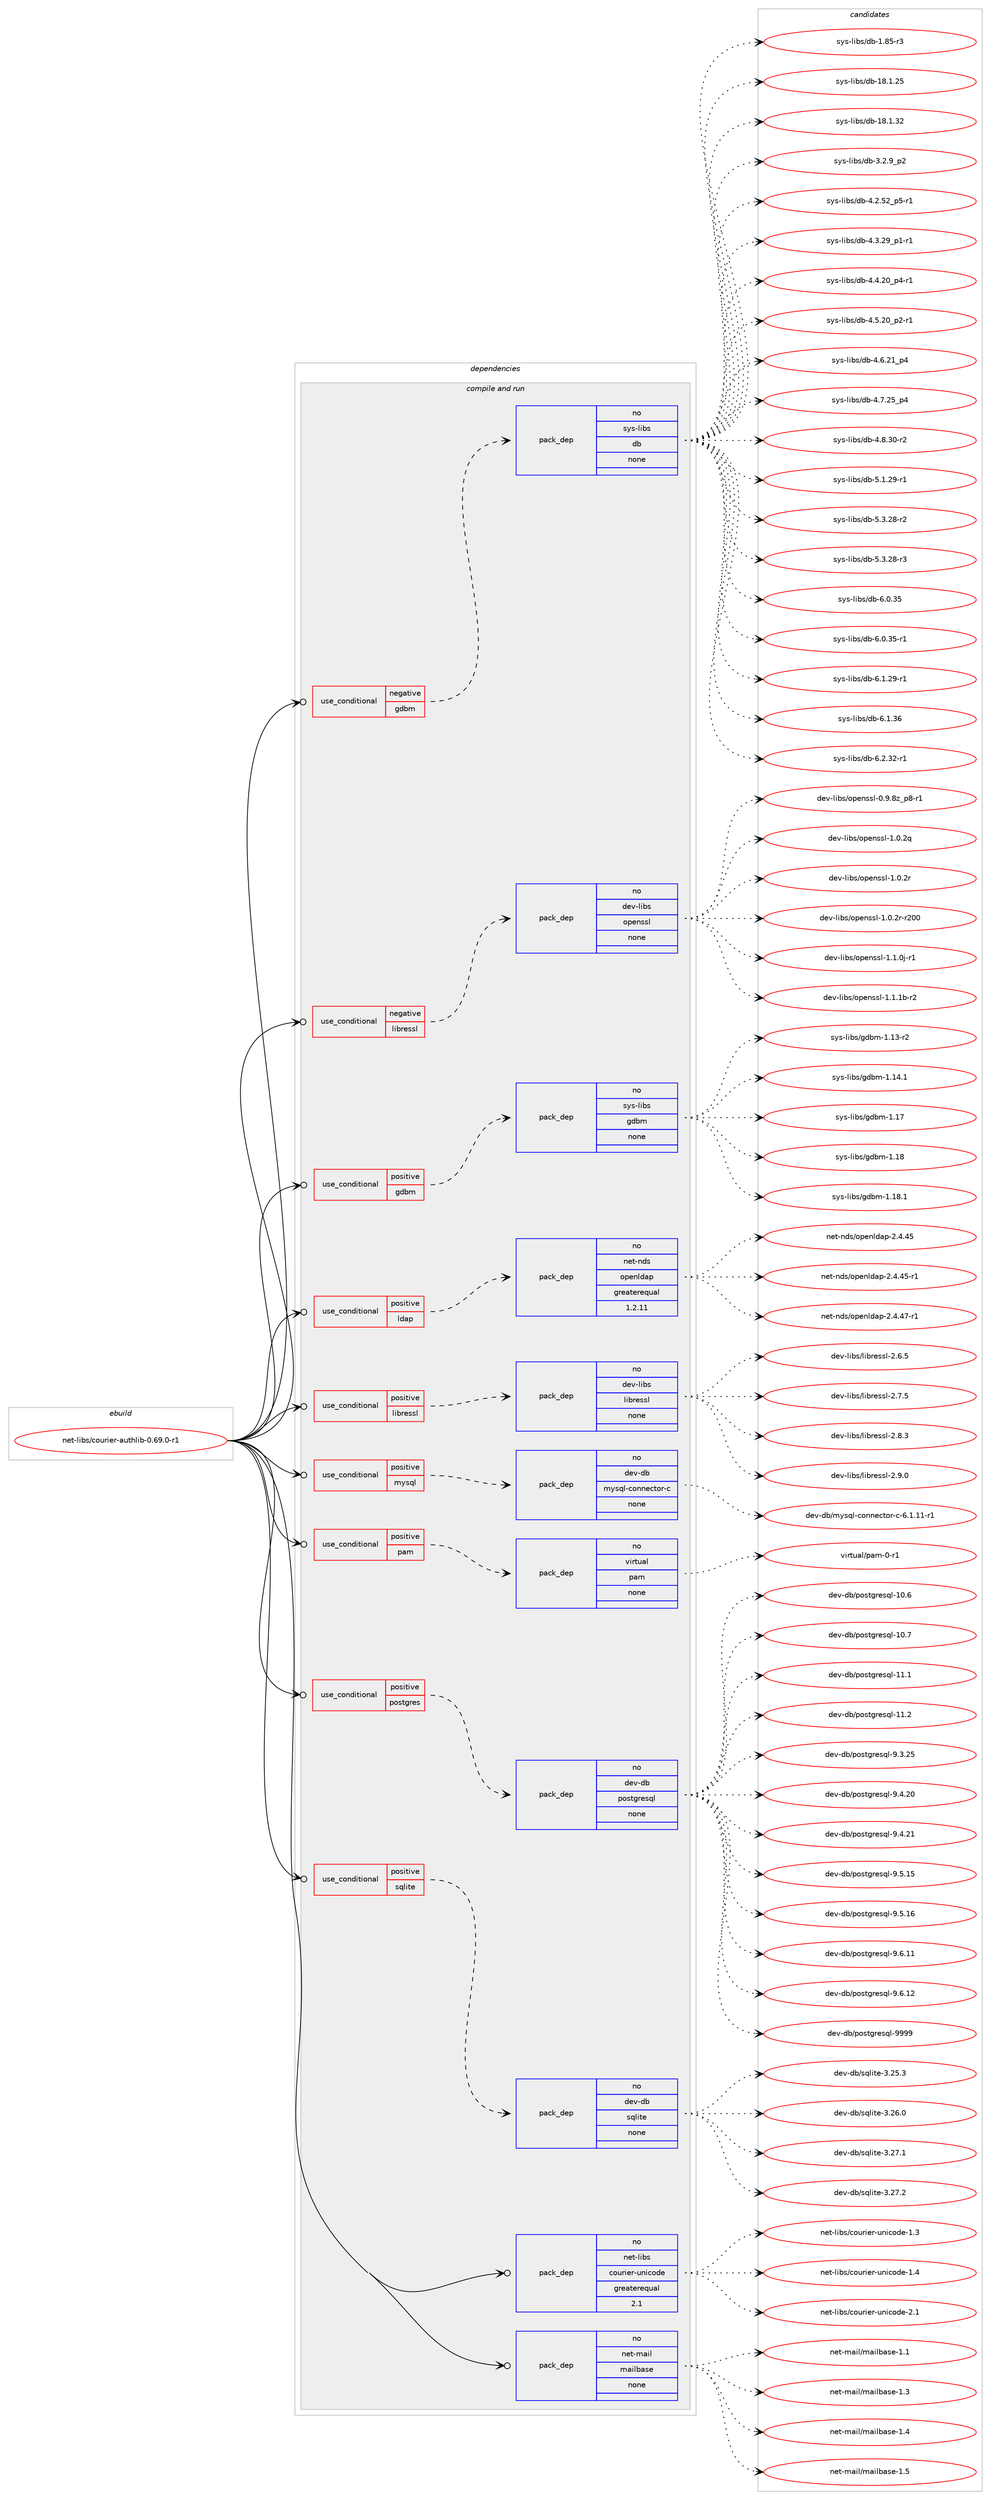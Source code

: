 digraph prolog {

# *************
# Graph options
# *************

newrank=true;
concentrate=true;
compound=true;
graph [rankdir=LR,fontname=Helvetica,fontsize=10,ranksep=1.5];#, ranksep=2.5, nodesep=0.2];
edge  [arrowhead=vee];
node  [fontname=Helvetica,fontsize=10];

# **********
# The ebuild
# **********

subgraph cluster_leftcol {
color=gray;
rank=same;
label=<<i>ebuild</i>>;
id [label="net-libs/courier-authlib-0.69.0-r1", color=red, width=4, href="../net-libs/courier-authlib-0.69.0-r1.svg"];
}

# ****************
# The dependencies
# ****************

subgraph cluster_midcol {
color=gray;
label=<<i>dependencies</i>>;
subgraph cluster_compile {
fillcolor="#eeeeee";
style=filled;
label=<<i>compile</i>>;
}
subgraph cluster_compileandrun {
fillcolor="#eeeeee";
style=filled;
label=<<i>compile and run</i>>;
subgraph cond445875 {
dependency1658116 [label=<<TABLE BORDER="0" CELLBORDER="1" CELLSPACING="0" CELLPADDING="4"><TR><TD ROWSPAN="3" CELLPADDING="10">use_conditional</TD></TR><TR><TD>negative</TD></TR><TR><TD>gdbm</TD></TR></TABLE>>, shape=none, color=red];
subgraph pack1185370 {
dependency1658117 [label=<<TABLE BORDER="0" CELLBORDER="1" CELLSPACING="0" CELLPADDING="4" WIDTH="220"><TR><TD ROWSPAN="6" CELLPADDING="30">pack_dep</TD></TR><TR><TD WIDTH="110">no</TD></TR><TR><TD>sys-libs</TD></TR><TR><TD>db</TD></TR><TR><TD>none</TD></TR><TR><TD></TD></TR></TABLE>>, shape=none, color=blue];
}
dependency1658116:e -> dependency1658117:w [weight=20,style="dashed",arrowhead="vee"];
}
id:e -> dependency1658116:w [weight=20,style="solid",arrowhead="odotvee"];
subgraph cond445876 {
dependency1658118 [label=<<TABLE BORDER="0" CELLBORDER="1" CELLSPACING="0" CELLPADDING="4"><TR><TD ROWSPAN="3" CELLPADDING="10">use_conditional</TD></TR><TR><TD>negative</TD></TR><TR><TD>libressl</TD></TR></TABLE>>, shape=none, color=red];
subgraph pack1185371 {
dependency1658119 [label=<<TABLE BORDER="0" CELLBORDER="1" CELLSPACING="0" CELLPADDING="4" WIDTH="220"><TR><TD ROWSPAN="6" CELLPADDING="30">pack_dep</TD></TR><TR><TD WIDTH="110">no</TD></TR><TR><TD>dev-libs</TD></TR><TR><TD>openssl</TD></TR><TR><TD>none</TD></TR><TR><TD></TD></TR></TABLE>>, shape=none, color=blue];
}
dependency1658118:e -> dependency1658119:w [weight=20,style="dashed",arrowhead="vee"];
}
id:e -> dependency1658118:w [weight=20,style="solid",arrowhead="odotvee"];
subgraph cond445877 {
dependency1658120 [label=<<TABLE BORDER="0" CELLBORDER="1" CELLSPACING="0" CELLPADDING="4"><TR><TD ROWSPAN="3" CELLPADDING="10">use_conditional</TD></TR><TR><TD>positive</TD></TR><TR><TD>gdbm</TD></TR></TABLE>>, shape=none, color=red];
subgraph pack1185372 {
dependency1658121 [label=<<TABLE BORDER="0" CELLBORDER="1" CELLSPACING="0" CELLPADDING="4" WIDTH="220"><TR><TD ROWSPAN="6" CELLPADDING="30">pack_dep</TD></TR><TR><TD WIDTH="110">no</TD></TR><TR><TD>sys-libs</TD></TR><TR><TD>gdbm</TD></TR><TR><TD>none</TD></TR><TR><TD></TD></TR></TABLE>>, shape=none, color=blue];
}
dependency1658120:e -> dependency1658121:w [weight=20,style="dashed",arrowhead="vee"];
}
id:e -> dependency1658120:w [weight=20,style="solid",arrowhead="odotvee"];
subgraph cond445878 {
dependency1658122 [label=<<TABLE BORDER="0" CELLBORDER="1" CELLSPACING="0" CELLPADDING="4"><TR><TD ROWSPAN="3" CELLPADDING="10">use_conditional</TD></TR><TR><TD>positive</TD></TR><TR><TD>ldap</TD></TR></TABLE>>, shape=none, color=red];
subgraph pack1185373 {
dependency1658123 [label=<<TABLE BORDER="0" CELLBORDER="1" CELLSPACING="0" CELLPADDING="4" WIDTH="220"><TR><TD ROWSPAN="6" CELLPADDING="30">pack_dep</TD></TR><TR><TD WIDTH="110">no</TD></TR><TR><TD>net-nds</TD></TR><TR><TD>openldap</TD></TR><TR><TD>greaterequal</TD></TR><TR><TD>1.2.11</TD></TR></TABLE>>, shape=none, color=blue];
}
dependency1658122:e -> dependency1658123:w [weight=20,style="dashed",arrowhead="vee"];
}
id:e -> dependency1658122:w [weight=20,style="solid",arrowhead="odotvee"];
subgraph cond445879 {
dependency1658124 [label=<<TABLE BORDER="0" CELLBORDER="1" CELLSPACING="0" CELLPADDING="4"><TR><TD ROWSPAN="3" CELLPADDING="10">use_conditional</TD></TR><TR><TD>positive</TD></TR><TR><TD>libressl</TD></TR></TABLE>>, shape=none, color=red];
subgraph pack1185374 {
dependency1658125 [label=<<TABLE BORDER="0" CELLBORDER="1" CELLSPACING="0" CELLPADDING="4" WIDTH="220"><TR><TD ROWSPAN="6" CELLPADDING="30">pack_dep</TD></TR><TR><TD WIDTH="110">no</TD></TR><TR><TD>dev-libs</TD></TR><TR><TD>libressl</TD></TR><TR><TD>none</TD></TR><TR><TD></TD></TR></TABLE>>, shape=none, color=blue];
}
dependency1658124:e -> dependency1658125:w [weight=20,style="dashed",arrowhead="vee"];
}
id:e -> dependency1658124:w [weight=20,style="solid",arrowhead="odotvee"];
subgraph cond445880 {
dependency1658126 [label=<<TABLE BORDER="0" CELLBORDER="1" CELLSPACING="0" CELLPADDING="4"><TR><TD ROWSPAN="3" CELLPADDING="10">use_conditional</TD></TR><TR><TD>positive</TD></TR><TR><TD>mysql</TD></TR></TABLE>>, shape=none, color=red];
subgraph pack1185375 {
dependency1658127 [label=<<TABLE BORDER="0" CELLBORDER="1" CELLSPACING="0" CELLPADDING="4" WIDTH="220"><TR><TD ROWSPAN="6" CELLPADDING="30">pack_dep</TD></TR><TR><TD WIDTH="110">no</TD></TR><TR><TD>dev-db</TD></TR><TR><TD>mysql-connector-c</TD></TR><TR><TD>none</TD></TR><TR><TD></TD></TR></TABLE>>, shape=none, color=blue];
}
dependency1658126:e -> dependency1658127:w [weight=20,style="dashed",arrowhead="vee"];
}
id:e -> dependency1658126:w [weight=20,style="solid",arrowhead="odotvee"];
subgraph cond445881 {
dependency1658128 [label=<<TABLE BORDER="0" CELLBORDER="1" CELLSPACING="0" CELLPADDING="4"><TR><TD ROWSPAN="3" CELLPADDING="10">use_conditional</TD></TR><TR><TD>positive</TD></TR><TR><TD>pam</TD></TR></TABLE>>, shape=none, color=red];
subgraph pack1185376 {
dependency1658129 [label=<<TABLE BORDER="0" CELLBORDER="1" CELLSPACING="0" CELLPADDING="4" WIDTH="220"><TR><TD ROWSPAN="6" CELLPADDING="30">pack_dep</TD></TR><TR><TD WIDTH="110">no</TD></TR><TR><TD>virtual</TD></TR><TR><TD>pam</TD></TR><TR><TD>none</TD></TR><TR><TD></TD></TR></TABLE>>, shape=none, color=blue];
}
dependency1658128:e -> dependency1658129:w [weight=20,style="dashed",arrowhead="vee"];
}
id:e -> dependency1658128:w [weight=20,style="solid",arrowhead="odotvee"];
subgraph cond445882 {
dependency1658130 [label=<<TABLE BORDER="0" CELLBORDER="1" CELLSPACING="0" CELLPADDING="4"><TR><TD ROWSPAN="3" CELLPADDING="10">use_conditional</TD></TR><TR><TD>positive</TD></TR><TR><TD>postgres</TD></TR></TABLE>>, shape=none, color=red];
subgraph pack1185377 {
dependency1658131 [label=<<TABLE BORDER="0" CELLBORDER="1" CELLSPACING="0" CELLPADDING="4" WIDTH="220"><TR><TD ROWSPAN="6" CELLPADDING="30">pack_dep</TD></TR><TR><TD WIDTH="110">no</TD></TR><TR><TD>dev-db</TD></TR><TR><TD>postgresql</TD></TR><TR><TD>none</TD></TR><TR><TD></TD></TR></TABLE>>, shape=none, color=blue];
}
dependency1658130:e -> dependency1658131:w [weight=20,style="dashed",arrowhead="vee"];
}
id:e -> dependency1658130:w [weight=20,style="solid",arrowhead="odotvee"];
subgraph cond445883 {
dependency1658132 [label=<<TABLE BORDER="0" CELLBORDER="1" CELLSPACING="0" CELLPADDING="4"><TR><TD ROWSPAN="3" CELLPADDING="10">use_conditional</TD></TR><TR><TD>positive</TD></TR><TR><TD>sqlite</TD></TR></TABLE>>, shape=none, color=red];
subgraph pack1185378 {
dependency1658133 [label=<<TABLE BORDER="0" CELLBORDER="1" CELLSPACING="0" CELLPADDING="4" WIDTH="220"><TR><TD ROWSPAN="6" CELLPADDING="30">pack_dep</TD></TR><TR><TD WIDTH="110">no</TD></TR><TR><TD>dev-db</TD></TR><TR><TD>sqlite</TD></TR><TR><TD>none</TD></TR><TR><TD></TD></TR></TABLE>>, shape=none, color=blue];
}
dependency1658132:e -> dependency1658133:w [weight=20,style="dashed",arrowhead="vee"];
}
id:e -> dependency1658132:w [weight=20,style="solid",arrowhead="odotvee"];
subgraph pack1185379 {
dependency1658134 [label=<<TABLE BORDER="0" CELLBORDER="1" CELLSPACING="0" CELLPADDING="4" WIDTH="220"><TR><TD ROWSPAN="6" CELLPADDING="30">pack_dep</TD></TR><TR><TD WIDTH="110">no</TD></TR><TR><TD>net-libs</TD></TR><TR><TD>courier-unicode</TD></TR><TR><TD>greaterequal</TD></TR><TR><TD>2.1</TD></TR></TABLE>>, shape=none, color=blue];
}
id:e -> dependency1658134:w [weight=20,style="solid",arrowhead="odotvee"];
subgraph pack1185380 {
dependency1658135 [label=<<TABLE BORDER="0" CELLBORDER="1" CELLSPACING="0" CELLPADDING="4" WIDTH="220"><TR><TD ROWSPAN="6" CELLPADDING="30">pack_dep</TD></TR><TR><TD WIDTH="110">no</TD></TR><TR><TD>net-mail</TD></TR><TR><TD>mailbase</TD></TR><TR><TD>none</TD></TR><TR><TD></TD></TR></TABLE>>, shape=none, color=blue];
}
id:e -> dependency1658135:w [weight=20,style="solid",arrowhead="odotvee"];
}
subgraph cluster_run {
fillcolor="#eeeeee";
style=filled;
label=<<i>run</i>>;
}
}

# **************
# The candidates
# **************

subgraph cluster_choices {
rank=same;
color=gray;
label=<<i>candidates</i>>;

subgraph choice1185370 {
color=black;
nodesep=1;
choice1151211154510810598115471009845494656534511451 [label="sys-libs/db-1.85-r3", color=red, width=4,href="../sys-libs/db-1.85-r3.svg"];
choice115121115451081059811547100984549564649465053 [label="sys-libs/db-18.1.25", color=red, width=4,href="../sys-libs/db-18.1.25.svg"];
choice115121115451081059811547100984549564649465150 [label="sys-libs/db-18.1.32", color=red, width=4,href="../sys-libs/db-18.1.32.svg"];
choice115121115451081059811547100984551465046579511250 [label="sys-libs/db-3.2.9_p2", color=red, width=4,href="../sys-libs/db-3.2.9_p2.svg"];
choice115121115451081059811547100984552465046535095112534511449 [label="sys-libs/db-4.2.52_p5-r1", color=red, width=4,href="../sys-libs/db-4.2.52_p5-r1.svg"];
choice115121115451081059811547100984552465146505795112494511449 [label="sys-libs/db-4.3.29_p1-r1", color=red, width=4,href="../sys-libs/db-4.3.29_p1-r1.svg"];
choice115121115451081059811547100984552465246504895112524511449 [label="sys-libs/db-4.4.20_p4-r1", color=red, width=4,href="../sys-libs/db-4.4.20_p4-r1.svg"];
choice115121115451081059811547100984552465346504895112504511449 [label="sys-libs/db-4.5.20_p2-r1", color=red, width=4,href="../sys-libs/db-4.5.20_p2-r1.svg"];
choice11512111545108105981154710098455246544650499511252 [label="sys-libs/db-4.6.21_p4", color=red, width=4,href="../sys-libs/db-4.6.21_p4.svg"];
choice11512111545108105981154710098455246554650539511252 [label="sys-libs/db-4.7.25_p4", color=red, width=4,href="../sys-libs/db-4.7.25_p4.svg"];
choice11512111545108105981154710098455246564651484511450 [label="sys-libs/db-4.8.30-r2", color=red, width=4,href="../sys-libs/db-4.8.30-r2.svg"];
choice11512111545108105981154710098455346494650574511449 [label="sys-libs/db-5.1.29-r1", color=red, width=4,href="../sys-libs/db-5.1.29-r1.svg"];
choice11512111545108105981154710098455346514650564511450 [label="sys-libs/db-5.3.28-r2", color=red, width=4,href="../sys-libs/db-5.3.28-r2.svg"];
choice11512111545108105981154710098455346514650564511451 [label="sys-libs/db-5.3.28-r3", color=red, width=4,href="../sys-libs/db-5.3.28-r3.svg"];
choice1151211154510810598115471009845544648465153 [label="sys-libs/db-6.0.35", color=red, width=4,href="../sys-libs/db-6.0.35.svg"];
choice11512111545108105981154710098455446484651534511449 [label="sys-libs/db-6.0.35-r1", color=red, width=4,href="../sys-libs/db-6.0.35-r1.svg"];
choice11512111545108105981154710098455446494650574511449 [label="sys-libs/db-6.1.29-r1", color=red, width=4,href="../sys-libs/db-6.1.29-r1.svg"];
choice1151211154510810598115471009845544649465154 [label="sys-libs/db-6.1.36", color=red, width=4,href="../sys-libs/db-6.1.36.svg"];
choice11512111545108105981154710098455446504651504511449 [label="sys-libs/db-6.2.32-r1", color=red, width=4,href="../sys-libs/db-6.2.32-r1.svg"];
dependency1658117:e -> choice1151211154510810598115471009845494656534511451:w [style=dotted,weight="100"];
dependency1658117:e -> choice115121115451081059811547100984549564649465053:w [style=dotted,weight="100"];
dependency1658117:e -> choice115121115451081059811547100984549564649465150:w [style=dotted,weight="100"];
dependency1658117:e -> choice115121115451081059811547100984551465046579511250:w [style=dotted,weight="100"];
dependency1658117:e -> choice115121115451081059811547100984552465046535095112534511449:w [style=dotted,weight="100"];
dependency1658117:e -> choice115121115451081059811547100984552465146505795112494511449:w [style=dotted,weight="100"];
dependency1658117:e -> choice115121115451081059811547100984552465246504895112524511449:w [style=dotted,weight="100"];
dependency1658117:e -> choice115121115451081059811547100984552465346504895112504511449:w [style=dotted,weight="100"];
dependency1658117:e -> choice11512111545108105981154710098455246544650499511252:w [style=dotted,weight="100"];
dependency1658117:e -> choice11512111545108105981154710098455246554650539511252:w [style=dotted,weight="100"];
dependency1658117:e -> choice11512111545108105981154710098455246564651484511450:w [style=dotted,weight="100"];
dependency1658117:e -> choice11512111545108105981154710098455346494650574511449:w [style=dotted,weight="100"];
dependency1658117:e -> choice11512111545108105981154710098455346514650564511450:w [style=dotted,weight="100"];
dependency1658117:e -> choice11512111545108105981154710098455346514650564511451:w [style=dotted,weight="100"];
dependency1658117:e -> choice1151211154510810598115471009845544648465153:w [style=dotted,weight="100"];
dependency1658117:e -> choice11512111545108105981154710098455446484651534511449:w [style=dotted,weight="100"];
dependency1658117:e -> choice11512111545108105981154710098455446494650574511449:w [style=dotted,weight="100"];
dependency1658117:e -> choice1151211154510810598115471009845544649465154:w [style=dotted,weight="100"];
dependency1658117:e -> choice11512111545108105981154710098455446504651504511449:w [style=dotted,weight="100"];
}
subgraph choice1185371 {
color=black;
nodesep=1;
choice10010111845108105981154711111210111011511510845484657465612295112564511449 [label="dev-libs/openssl-0.9.8z_p8-r1", color=red, width=4,href="../dev-libs/openssl-0.9.8z_p8-r1.svg"];
choice100101118451081059811547111112101110115115108454946484650113 [label="dev-libs/openssl-1.0.2q", color=red, width=4,href="../dev-libs/openssl-1.0.2q.svg"];
choice100101118451081059811547111112101110115115108454946484650114 [label="dev-libs/openssl-1.0.2r", color=red, width=4,href="../dev-libs/openssl-1.0.2r.svg"];
choice10010111845108105981154711111210111011511510845494648465011445114504848 [label="dev-libs/openssl-1.0.2r-r200", color=red, width=4,href="../dev-libs/openssl-1.0.2r-r200.svg"];
choice1001011184510810598115471111121011101151151084549464946481064511449 [label="dev-libs/openssl-1.1.0j-r1", color=red, width=4,href="../dev-libs/openssl-1.1.0j-r1.svg"];
choice100101118451081059811547111112101110115115108454946494649984511450 [label="dev-libs/openssl-1.1.1b-r2", color=red, width=4,href="../dev-libs/openssl-1.1.1b-r2.svg"];
dependency1658119:e -> choice10010111845108105981154711111210111011511510845484657465612295112564511449:w [style=dotted,weight="100"];
dependency1658119:e -> choice100101118451081059811547111112101110115115108454946484650113:w [style=dotted,weight="100"];
dependency1658119:e -> choice100101118451081059811547111112101110115115108454946484650114:w [style=dotted,weight="100"];
dependency1658119:e -> choice10010111845108105981154711111210111011511510845494648465011445114504848:w [style=dotted,weight="100"];
dependency1658119:e -> choice1001011184510810598115471111121011101151151084549464946481064511449:w [style=dotted,weight="100"];
dependency1658119:e -> choice100101118451081059811547111112101110115115108454946494649984511450:w [style=dotted,weight="100"];
}
subgraph choice1185372 {
color=black;
nodesep=1;
choice1151211154510810598115471031009810945494649514511450 [label="sys-libs/gdbm-1.13-r2", color=red, width=4,href="../sys-libs/gdbm-1.13-r2.svg"];
choice1151211154510810598115471031009810945494649524649 [label="sys-libs/gdbm-1.14.1", color=red, width=4,href="../sys-libs/gdbm-1.14.1.svg"];
choice115121115451081059811547103100981094549464955 [label="sys-libs/gdbm-1.17", color=red, width=4,href="../sys-libs/gdbm-1.17.svg"];
choice115121115451081059811547103100981094549464956 [label="sys-libs/gdbm-1.18", color=red, width=4,href="../sys-libs/gdbm-1.18.svg"];
choice1151211154510810598115471031009810945494649564649 [label="sys-libs/gdbm-1.18.1", color=red, width=4,href="../sys-libs/gdbm-1.18.1.svg"];
dependency1658121:e -> choice1151211154510810598115471031009810945494649514511450:w [style=dotted,weight="100"];
dependency1658121:e -> choice1151211154510810598115471031009810945494649524649:w [style=dotted,weight="100"];
dependency1658121:e -> choice115121115451081059811547103100981094549464955:w [style=dotted,weight="100"];
dependency1658121:e -> choice115121115451081059811547103100981094549464956:w [style=dotted,weight="100"];
dependency1658121:e -> choice1151211154510810598115471031009810945494649564649:w [style=dotted,weight="100"];
}
subgraph choice1185373 {
color=black;
nodesep=1;
choice11010111645110100115471111121011101081009711245504652465253 [label="net-nds/openldap-2.4.45", color=red, width=4,href="../net-nds/openldap-2.4.45.svg"];
choice110101116451101001154711111210111010810097112455046524652534511449 [label="net-nds/openldap-2.4.45-r1", color=red, width=4,href="../net-nds/openldap-2.4.45-r1.svg"];
choice110101116451101001154711111210111010810097112455046524652554511449 [label="net-nds/openldap-2.4.47-r1", color=red, width=4,href="../net-nds/openldap-2.4.47-r1.svg"];
dependency1658123:e -> choice11010111645110100115471111121011101081009711245504652465253:w [style=dotted,weight="100"];
dependency1658123:e -> choice110101116451101001154711111210111010810097112455046524652534511449:w [style=dotted,weight="100"];
dependency1658123:e -> choice110101116451101001154711111210111010810097112455046524652554511449:w [style=dotted,weight="100"];
}
subgraph choice1185374 {
color=black;
nodesep=1;
choice10010111845108105981154710810598114101115115108455046544653 [label="dev-libs/libressl-2.6.5", color=red, width=4,href="../dev-libs/libressl-2.6.5.svg"];
choice10010111845108105981154710810598114101115115108455046554653 [label="dev-libs/libressl-2.7.5", color=red, width=4,href="../dev-libs/libressl-2.7.5.svg"];
choice10010111845108105981154710810598114101115115108455046564651 [label="dev-libs/libressl-2.8.3", color=red, width=4,href="../dev-libs/libressl-2.8.3.svg"];
choice10010111845108105981154710810598114101115115108455046574648 [label="dev-libs/libressl-2.9.0", color=red, width=4,href="../dev-libs/libressl-2.9.0.svg"];
dependency1658125:e -> choice10010111845108105981154710810598114101115115108455046544653:w [style=dotted,weight="100"];
dependency1658125:e -> choice10010111845108105981154710810598114101115115108455046554653:w [style=dotted,weight="100"];
dependency1658125:e -> choice10010111845108105981154710810598114101115115108455046564651:w [style=dotted,weight="100"];
dependency1658125:e -> choice10010111845108105981154710810598114101115115108455046574648:w [style=dotted,weight="100"];
}
subgraph choice1185375 {
color=black;
nodesep=1;
choice1001011184510098471091211151131084599111110110101991161111144599455446494649494511449 [label="dev-db/mysql-connector-c-6.1.11-r1", color=red, width=4,href="../dev-db/mysql-connector-c-6.1.11-r1.svg"];
dependency1658127:e -> choice1001011184510098471091211151131084599111110110101991161111144599455446494649494511449:w [style=dotted,weight="100"];
}
subgraph choice1185376 {
color=black;
nodesep=1;
choice11810511411611797108471129710945484511449 [label="virtual/pam-0-r1", color=red, width=4,href="../virtual/pam-0-r1.svg"];
dependency1658129:e -> choice11810511411611797108471129710945484511449:w [style=dotted,weight="100"];
}
subgraph choice1185377 {
color=black;
nodesep=1;
choice1001011184510098471121111151161031141011151131084549484654 [label="dev-db/postgresql-10.6", color=red, width=4,href="../dev-db/postgresql-10.6.svg"];
choice1001011184510098471121111151161031141011151131084549484655 [label="dev-db/postgresql-10.7", color=red, width=4,href="../dev-db/postgresql-10.7.svg"];
choice1001011184510098471121111151161031141011151131084549494649 [label="dev-db/postgresql-11.1", color=red, width=4,href="../dev-db/postgresql-11.1.svg"];
choice1001011184510098471121111151161031141011151131084549494650 [label="dev-db/postgresql-11.2", color=red, width=4,href="../dev-db/postgresql-11.2.svg"];
choice10010111845100984711211111511610311410111511310845574651465053 [label="dev-db/postgresql-9.3.25", color=red, width=4,href="../dev-db/postgresql-9.3.25.svg"];
choice10010111845100984711211111511610311410111511310845574652465048 [label="dev-db/postgresql-9.4.20", color=red, width=4,href="../dev-db/postgresql-9.4.20.svg"];
choice10010111845100984711211111511610311410111511310845574652465049 [label="dev-db/postgresql-9.4.21", color=red, width=4,href="../dev-db/postgresql-9.4.21.svg"];
choice10010111845100984711211111511610311410111511310845574653464953 [label="dev-db/postgresql-9.5.15", color=red, width=4,href="../dev-db/postgresql-9.5.15.svg"];
choice10010111845100984711211111511610311410111511310845574653464954 [label="dev-db/postgresql-9.5.16", color=red, width=4,href="../dev-db/postgresql-9.5.16.svg"];
choice10010111845100984711211111511610311410111511310845574654464949 [label="dev-db/postgresql-9.6.11", color=red, width=4,href="../dev-db/postgresql-9.6.11.svg"];
choice10010111845100984711211111511610311410111511310845574654464950 [label="dev-db/postgresql-9.6.12", color=red, width=4,href="../dev-db/postgresql-9.6.12.svg"];
choice1001011184510098471121111151161031141011151131084557575757 [label="dev-db/postgresql-9999", color=red, width=4,href="../dev-db/postgresql-9999.svg"];
dependency1658131:e -> choice1001011184510098471121111151161031141011151131084549484654:w [style=dotted,weight="100"];
dependency1658131:e -> choice1001011184510098471121111151161031141011151131084549484655:w [style=dotted,weight="100"];
dependency1658131:e -> choice1001011184510098471121111151161031141011151131084549494649:w [style=dotted,weight="100"];
dependency1658131:e -> choice1001011184510098471121111151161031141011151131084549494650:w [style=dotted,weight="100"];
dependency1658131:e -> choice10010111845100984711211111511610311410111511310845574651465053:w [style=dotted,weight="100"];
dependency1658131:e -> choice10010111845100984711211111511610311410111511310845574652465048:w [style=dotted,weight="100"];
dependency1658131:e -> choice10010111845100984711211111511610311410111511310845574652465049:w [style=dotted,weight="100"];
dependency1658131:e -> choice10010111845100984711211111511610311410111511310845574653464953:w [style=dotted,weight="100"];
dependency1658131:e -> choice10010111845100984711211111511610311410111511310845574653464954:w [style=dotted,weight="100"];
dependency1658131:e -> choice10010111845100984711211111511610311410111511310845574654464949:w [style=dotted,weight="100"];
dependency1658131:e -> choice10010111845100984711211111511610311410111511310845574654464950:w [style=dotted,weight="100"];
dependency1658131:e -> choice1001011184510098471121111151161031141011151131084557575757:w [style=dotted,weight="100"];
}
subgraph choice1185378 {
color=black;
nodesep=1;
choice10010111845100984711511310810511610145514650534651 [label="dev-db/sqlite-3.25.3", color=red, width=4,href="../dev-db/sqlite-3.25.3.svg"];
choice10010111845100984711511310810511610145514650544648 [label="dev-db/sqlite-3.26.0", color=red, width=4,href="../dev-db/sqlite-3.26.0.svg"];
choice10010111845100984711511310810511610145514650554649 [label="dev-db/sqlite-3.27.1", color=red, width=4,href="../dev-db/sqlite-3.27.1.svg"];
choice10010111845100984711511310810511610145514650554650 [label="dev-db/sqlite-3.27.2", color=red, width=4,href="../dev-db/sqlite-3.27.2.svg"];
dependency1658133:e -> choice10010111845100984711511310810511610145514650534651:w [style=dotted,weight="100"];
dependency1658133:e -> choice10010111845100984711511310810511610145514650544648:w [style=dotted,weight="100"];
dependency1658133:e -> choice10010111845100984711511310810511610145514650554649:w [style=dotted,weight="100"];
dependency1658133:e -> choice10010111845100984711511310810511610145514650554650:w [style=dotted,weight="100"];
}
subgraph choice1185379 {
color=black;
nodesep=1;
choice11010111645108105981154799111117114105101114451171101059911110010145494651 [label="net-libs/courier-unicode-1.3", color=red, width=4,href="../net-libs/courier-unicode-1.3.svg"];
choice11010111645108105981154799111117114105101114451171101059911110010145494652 [label="net-libs/courier-unicode-1.4", color=red, width=4,href="../net-libs/courier-unicode-1.4.svg"];
choice11010111645108105981154799111117114105101114451171101059911110010145504649 [label="net-libs/courier-unicode-2.1", color=red, width=4,href="../net-libs/courier-unicode-2.1.svg"];
dependency1658134:e -> choice11010111645108105981154799111117114105101114451171101059911110010145494651:w [style=dotted,weight="100"];
dependency1658134:e -> choice11010111645108105981154799111117114105101114451171101059911110010145494652:w [style=dotted,weight="100"];
dependency1658134:e -> choice11010111645108105981154799111117114105101114451171101059911110010145504649:w [style=dotted,weight="100"];
}
subgraph choice1185380 {
color=black;
nodesep=1;
choice11010111645109971051084710997105108989711510145494649 [label="net-mail/mailbase-1.1", color=red, width=4,href="../net-mail/mailbase-1.1.svg"];
choice11010111645109971051084710997105108989711510145494651 [label="net-mail/mailbase-1.3", color=red, width=4,href="../net-mail/mailbase-1.3.svg"];
choice11010111645109971051084710997105108989711510145494652 [label="net-mail/mailbase-1.4", color=red, width=4,href="../net-mail/mailbase-1.4.svg"];
choice11010111645109971051084710997105108989711510145494653 [label="net-mail/mailbase-1.5", color=red, width=4,href="../net-mail/mailbase-1.5.svg"];
dependency1658135:e -> choice11010111645109971051084710997105108989711510145494649:w [style=dotted,weight="100"];
dependency1658135:e -> choice11010111645109971051084710997105108989711510145494651:w [style=dotted,weight="100"];
dependency1658135:e -> choice11010111645109971051084710997105108989711510145494652:w [style=dotted,weight="100"];
dependency1658135:e -> choice11010111645109971051084710997105108989711510145494653:w [style=dotted,weight="100"];
}
}

}
